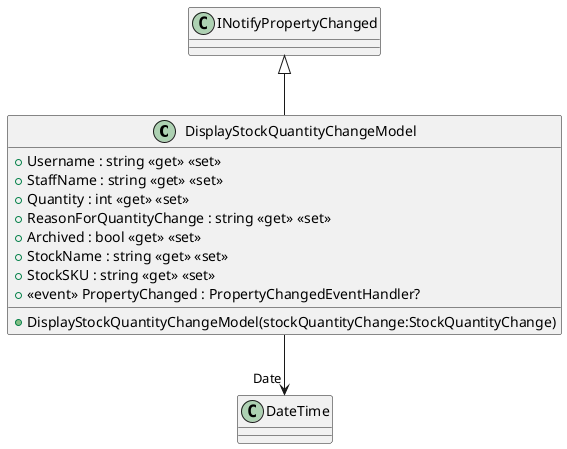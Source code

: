@startuml
class DisplayStockQuantityChangeModel {
    + Username : string <<get>> <<set>>
    + StaffName : string <<get>> <<set>>
    + Quantity : int <<get>> <<set>>
    + ReasonForQuantityChange : string <<get>> <<set>>
    + Archived : bool <<get>> <<set>>
    + StockName : string <<get>> <<set>>
    + StockSKU : string <<get>> <<set>>
    + DisplayStockQuantityChangeModel(stockQuantityChange:StockQuantityChange)
    +  <<event>> PropertyChanged : PropertyChangedEventHandler? 
}
INotifyPropertyChanged <|-- DisplayStockQuantityChangeModel
DisplayStockQuantityChangeModel --> "Date" DateTime
@enduml
